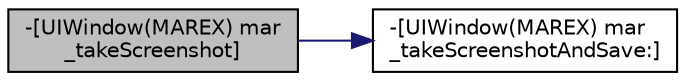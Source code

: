digraph "-[UIWindow(MAREX) mar_takeScreenshot]"
{
  edge [fontname="Helvetica",fontsize="10",labelfontname="Helvetica",labelfontsize="10"];
  node [fontname="Helvetica",fontsize="10",shape=record];
  rankdir="LR";
  Node10 [label="-[UIWindow(MAREX) mar\l_takeScreenshot]",height=0.2,width=0.4,color="black", fillcolor="grey75", style="filled", fontcolor="black"];
  Node10 -> Node11 [color="midnightblue",fontsize="10",style="solid"];
  Node11 [label="-[UIWindow(MAREX) mar\l_takeScreenshotAndSave:]",height=0.2,width=0.4,color="black", fillcolor="white", style="filled",URL="$category_u_i_window_07_m_a_r_e_x_08.html#aae87a16f810524fee2628bfec163e62a"];
}
